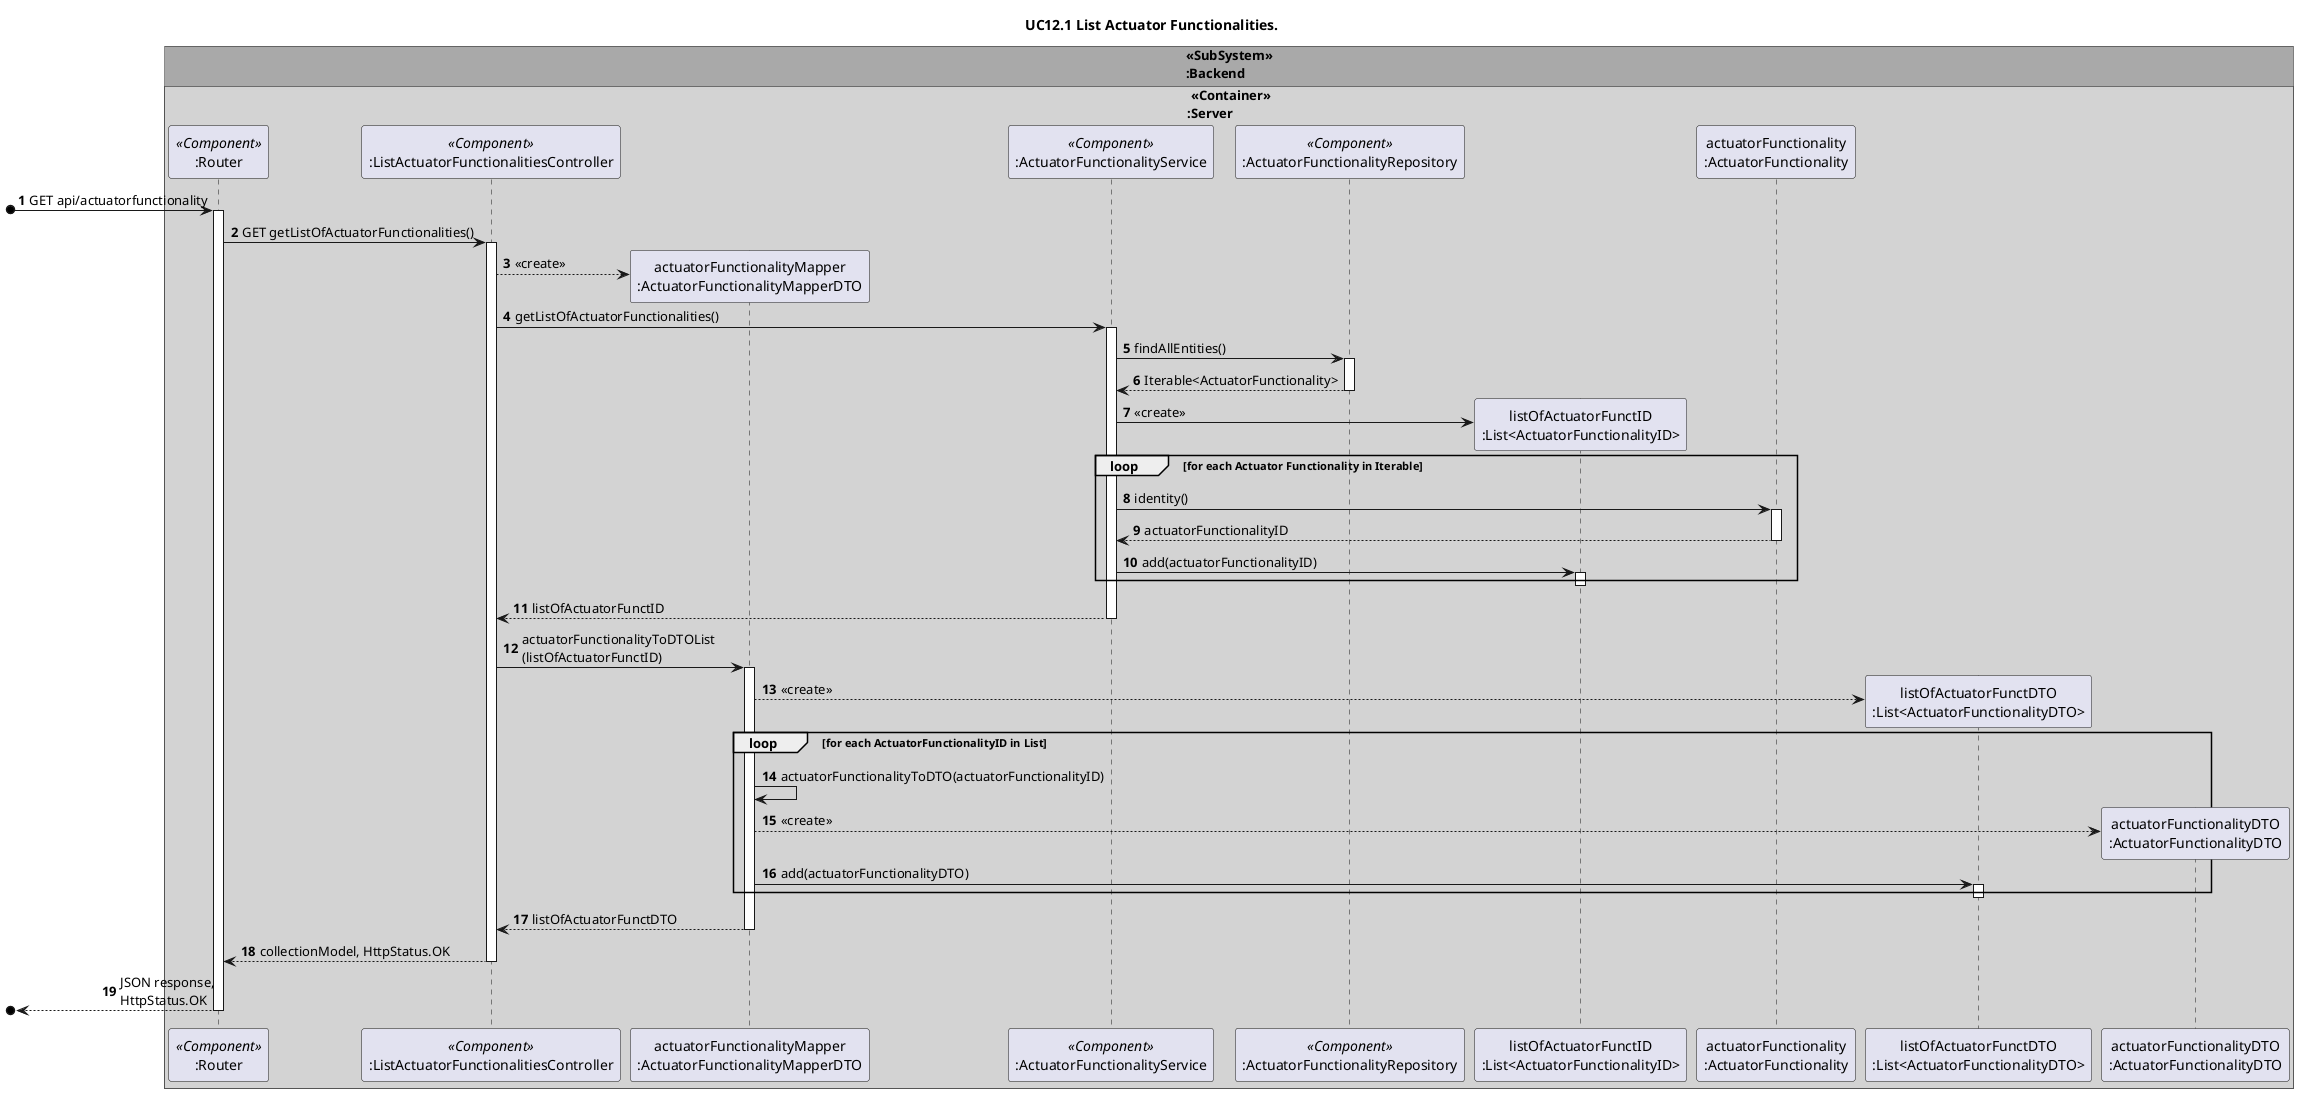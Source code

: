@startuml

autonumber

title "UC12.1 List Actuator Functionalities."

!pragma teoz true

box "<<SubSystem>>\n:Backend" #DarkGrey
box " <<Container>>\n:Server" #LightGrey
participant ":Router" as Router <<Component>>
participant ":ListActuatorFunctionalitiesController" as Controller <<Component>>
participant "actuatorFunctionalityMapper\n:ActuatorFunctionalityMapperDTO" as FunctionalityMapperDTO
participant ":ActuatorFunctionalityService" as FunctionalityService <<Component>>
participant ":ActuatorFunctionalityRepository" as FunctionalityRepo <<Component>>
participant "listOfActuatorFunctID\n:List<ActuatorFunctionalityID>" as ListID
participant "actuatorFunctionality\n:ActuatorFunctionality" as ActuatorFunctionality
participant "listOfActuatorFunctDTO\n:List<ActuatorFunctionalityDTO>" as ListDTO
participant "actuatorFunctionalityDTO\n:ActuatorFunctionalityDTO" as FunctionalityDTO
end box
end box

'SECTION FOR RETRIEVING AND EXTERNALIZING LIST OF FUNCTIONALITIES
[o-> Router: GET api/actuatorfunctionality
activate Router
Router -> Controller: GET getListOfActuatorFunctionalities()
activate Controller
Controller --> FunctionalityMapperDTO**: <<create>>

Controller -> FunctionalityService: getListOfActuatorFunctionalities()
activate FunctionalityService
FunctionalityService -> FunctionalityRepo: findAllEntities()
activate FunctionalityRepo
FunctionalityRepo --> FunctionalityService: Iterable<ActuatorFunctionality>
deactivate FunctionalityRepo

FunctionalityService -> ListID**: <<create>>
loop for each Actuator Functionality in Iterable
FunctionalityService -> ActuatorFunctionality: identity()
activate ActuatorFunctionality
ActuatorFunctionality --> FunctionalityService: actuatorFunctionalityID
deactivate ActuatorFunctionality
FunctionalityService -> ListID: add(actuatorFunctionalityID)
activate ListID
deactivate ListID
end loop

FunctionalityService --> Controller: listOfActuatorFunctID
deactivate FunctionalityService
Controller -> FunctionalityMapperDTO: actuatorFunctionalityToDTOList \n(listOfActuatorFunctID)
activate FunctionalityMapperDTO
FunctionalityMapperDTO --> ListDTO**: <<create>>
loop for each ActuatorFunctionalityID in List

FunctionalityMapperDTO -> FunctionalityMapperDTO: actuatorFunctionalityToDTO(actuatorFunctionalityID)
FunctionalityMapperDTO --> FunctionalityDTO**: <<create>>
FunctionalityMapperDTO -> ListDTO: add(actuatorFunctionalityDTO)
activate ListDTO
deactivate ListDTO
end
FunctionalityMapperDTO --> Controller: listOfActuatorFunctDTO
deactivate FunctionalityMapperDTO

Controller --> Router: collectionModel, HttpStatus.OK
deactivate Controller
[o<-- Router: JSON response, \nHttpStatus.OK
deactivate Router
'END SECTION
@enduml